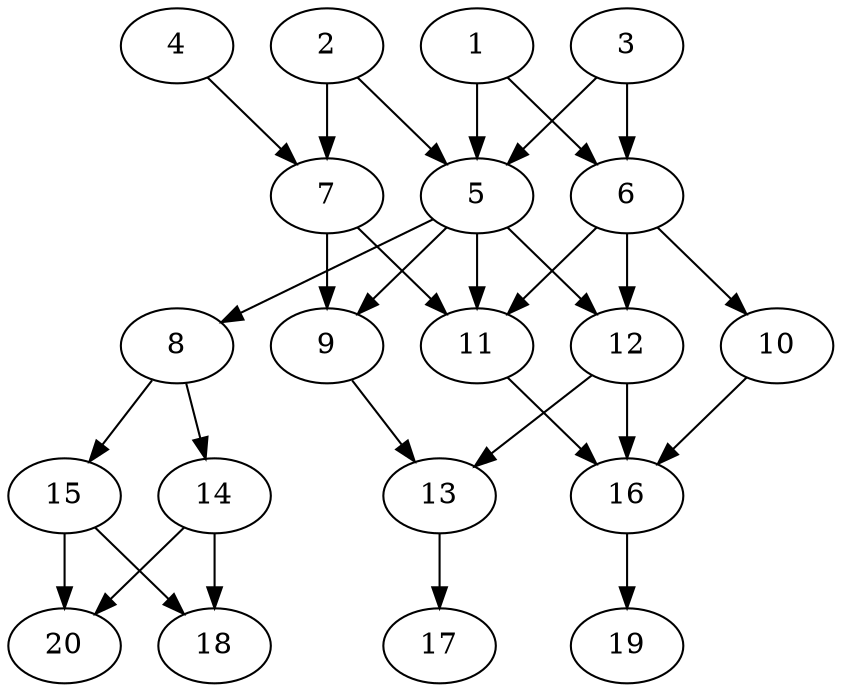 // DAG automatically generated by daggen at Tue Jul 23 14:31:37 2019
// ./daggen --dot -n 20 --ccr 0.5 --fat 0.5 --regular 0.5 --density 0.8 --mindata 5242880 --maxdata 52428800 
digraph G {
  1 [size="18636800", alpha="0.09", expect_size="9318400"] 
  1 -> 5 [size ="9318400"]
  1 -> 6 [size ="9318400"]
  2 [size="85981184", alpha="0.10", expect_size="42990592"] 
  2 -> 5 [size ="42990592"]
  2 -> 7 [size ="42990592"]
  3 [size="34899968", alpha="0.18", expect_size="17449984"] 
  3 -> 5 [size ="17449984"]
  3 -> 6 [size ="17449984"]
  4 [size="85463040", alpha="0.17", expect_size="42731520"] 
  4 -> 7 [size ="42731520"]
  5 [size="66111488", alpha="0.13", expect_size="33055744"] 
  5 -> 8 [size ="33055744"]
  5 -> 9 [size ="33055744"]
  5 -> 11 [size ="33055744"]
  5 -> 12 [size ="33055744"]
  6 [size="80570368", alpha="0.12", expect_size="40285184"] 
  6 -> 10 [size ="40285184"]
  6 -> 11 [size ="40285184"]
  6 -> 12 [size ="40285184"]
  7 [size="31021056", alpha="0.16", expect_size="15510528"] 
  7 -> 9 [size ="15510528"]
  7 -> 11 [size ="15510528"]
  8 [size="28098560", alpha="0.06", expect_size="14049280"] 
  8 -> 14 [size ="14049280"]
  8 -> 15 [size ="14049280"]
  9 [size="40857600", alpha="0.01", expect_size="20428800"] 
  9 -> 13 [size ="20428800"]
  10 [size="70797312", alpha="0.13", expect_size="35398656"] 
  10 -> 16 [size ="35398656"]
  11 [size="52004864", alpha="0.07", expect_size="26002432"] 
  11 -> 16 [size ="26002432"]
  12 [size="94674944", alpha="0.04", expect_size="47337472"] 
  12 -> 13 [size ="47337472"]
  12 -> 16 [size ="47337472"]
  13 [size="49627136", alpha="0.14", expect_size="24813568"] 
  13 -> 17 [size ="24813568"]
  14 [size="41734144", alpha="0.06", expect_size="20867072"] 
  14 -> 18 [size ="20867072"]
  14 -> 20 [size ="20867072"]
  15 [size="28016640", alpha="0.13", expect_size="14008320"] 
  15 -> 18 [size ="14008320"]
  15 -> 20 [size ="14008320"]
  16 [size="87451648", alpha="0.04", expect_size="43725824"] 
  16 -> 19 [size ="43725824"]
  17 [size="50608128", alpha="0.12", expect_size="25304064"] 
  18 [size="30707712", alpha="0.06", expect_size="15353856"] 
  19 [size="58148864", alpha="0.05", expect_size="29074432"] 
  20 [size="61947904", alpha="0.00", expect_size="30973952"] 
}
